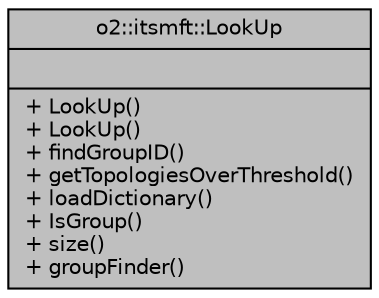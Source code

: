 digraph "o2::itsmft::LookUp"
{
 // INTERACTIVE_SVG=YES
  bgcolor="transparent";
  edge [fontname="Helvetica",fontsize="10",labelfontname="Helvetica",labelfontsize="10"];
  node [fontname="Helvetica",fontsize="10",shape=record];
  Node1 [label="{o2::itsmft::LookUp\n||+ LookUp()\l+ LookUp()\l+ findGroupID()\l+ getTopologiesOverThreshold()\l+ loadDictionary()\l+ IsGroup()\l+ size()\l+ groupFinder()\l}",height=0.2,width=0.4,color="black", fillcolor="grey75", style="filled", fontcolor="black"];
}
